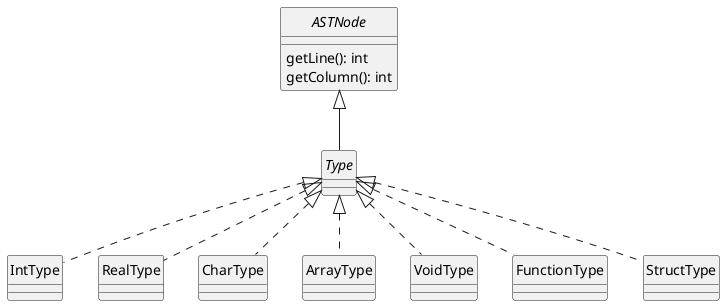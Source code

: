 @startuml Types
skinparam style strictuml
skinparam monochrome true

interface ASTNode {
    getLine(): int
    getColumn(): int
}

interface Type

class IntType

class RealType

class CharType

class ArrayType

class VoidType

class FunctionType

class StructType

ASTNode <|-- Type
Type <|.. IntType
Type <|.. RealType
Type <|.. CharType
Type <|.. ArrayType
Type <|.. VoidType
Type <|.. FunctionType
Type <|.. StructType

@enduml
